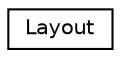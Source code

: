 digraph "Graphical Class Hierarchy"
{
  edge [fontname="Helvetica",fontsize="10",labelfontname="Helvetica",labelfontsize="10"];
  node [fontname="Helvetica",fontsize="10",shape=record];
  rankdir="LR";
  Node1 [label="Layout",height=0.2,width=0.4,color="black", fillcolor="white", style="filled",URL="$structLayout.html",tooltip="Structure for handling layouts. "];
}
